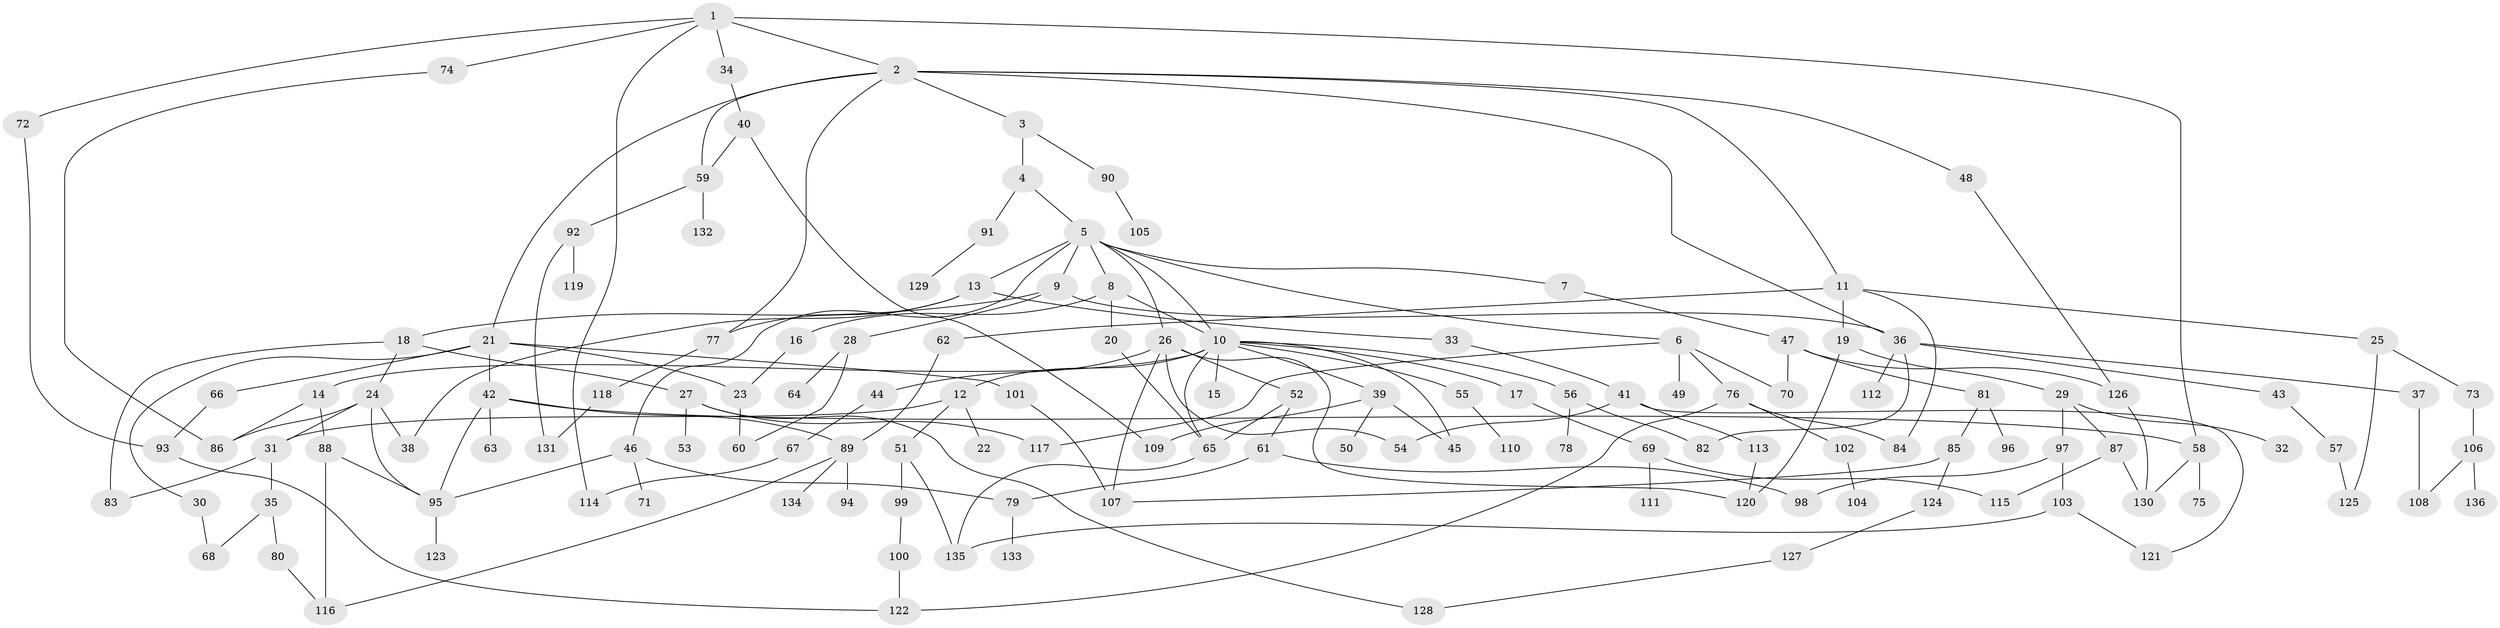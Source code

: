 // coarse degree distribution, {6: 0.043010752688172046, 11: 0.010752688172043012, 4: 0.0967741935483871, 10: 0.010752688172043012, 5: 0.06451612903225806, 2: 0.3548387096774194, 9: 0.010752688172043012, 3: 0.1935483870967742, 1: 0.1827956989247312, 7: 0.03225806451612903}
// Generated by graph-tools (version 1.1) at 2025/23/03/03/25 07:23:33]
// undirected, 136 vertices, 184 edges
graph export_dot {
graph [start="1"]
  node [color=gray90,style=filled];
  1;
  2;
  3;
  4;
  5;
  6;
  7;
  8;
  9;
  10;
  11;
  12;
  13;
  14;
  15;
  16;
  17;
  18;
  19;
  20;
  21;
  22;
  23;
  24;
  25;
  26;
  27;
  28;
  29;
  30;
  31;
  32;
  33;
  34;
  35;
  36;
  37;
  38;
  39;
  40;
  41;
  42;
  43;
  44;
  45;
  46;
  47;
  48;
  49;
  50;
  51;
  52;
  53;
  54;
  55;
  56;
  57;
  58;
  59;
  60;
  61;
  62;
  63;
  64;
  65;
  66;
  67;
  68;
  69;
  70;
  71;
  72;
  73;
  74;
  75;
  76;
  77;
  78;
  79;
  80;
  81;
  82;
  83;
  84;
  85;
  86;
  87;
  88;
  89;
  90;
  91;
  92;
  93;
  94;
  95;
  96;
  97;
  98;
  99;
  100;
  101;
  102;
  103;
  104;
  105;
  106;
  107;
  108;
  109;
  110;
  111;
  112;
  113;
  114;
  115;
  116;
  117;
  118;
  119;
  120;
  121;
  122;
  123;
  124;
  125;
  126;
  127;
  128;
  129;
  130;
  131;
  132;
  133;
  134;
  135;
  136;
  1 -- 2;
  1 -- 34;
  1 -- 72;
  1 -- 74;
  1 -- 114;
  1 -- 58;
  2 -- 3;
  2 -- 11;
  2 -- 21;
  2 -- 48;
  2 -- 59;
  2 -- 36;
  2 -- 77;
  3 -- 4;
  3 -- 90;
  4 -- 5;
  4 -- 91;
  5 -- 6;
  5 -- 7;
  5 -- 8;
  5 -- 9;
  5 -- 10;
  5 -- 13;
  5 -- 26;
  5 -- 46;
  6 -- 49;
  6 -- 70;
  6 -- 76;
  6 -- 117;
  7 -- 47;
  8 -- 16;
  8 -- 20;
  8 -- 10;
  9 -- 18;
  9 -- 28;
  9 -- 36;
  10 -- 12;
  10 -- 14;
  10 -- 15;
  10 -- 17;
  10 -- 39;
  10 -- 45;
  10 -- 55;
  10 -- 56;
  10 -- 65;
  11 -- 19;
  11 -- 25;
  11 -- 62;
  11 -- 84;
  12 -- 22;
  12 -- 31;
  12 -- 51;
  13 -- 33;
  13 -- 38;
  13 -- 77;
  14 -- 88;
  14 -- 86;
  16 -- 23;
  17 -- 69;
  18 -- 24;
  18 -- 27;
  18 -- 83;
  19 -- 29;
  19 -- 120;
  20 -- 65;
  21 -- 23;
  21 -- 30;
  21 -- 42;
  21 -- 66;
  21 -- 101;
  23 -- 60;
  24 -- 95;
  24 -- 86;
  24 -- 38;
  24 -- 31;
  25 -- 73;
  25 -- 125;
  26 -- 44;
  26 -- 52;
  26 -- 107;
  26 -- 54;
  26 -- 120;
  27 -- 53;
  27 -- 117;
  27 -- 128;
  28 -- 60;
  28 -- 64;
  29 -- 32;
  29 -- 87;
  29 -- 97;
  30 -- 68;
  31 -- 35;
  31 -- 83;
  33 -- 41;
  34 -- 40;
  35 -- 68;
  35 -- 80;
  36 -- 37;
  36 -- 43;
  36 -- 82;
  36 -- 112;
  37 -- 108;
  39 -- 50;
  39 -- 109;
  39 -- 45;
  40 -- 109;
  40 -- 59;
  41 -- 54;
  41 -- 113;
  41 -- 121;
  42 -- 58;
  42 -- 63;
  42 -- 89;
  42 -- 95;
  43 -- 57;
  44 -- 67;
  46 -- 71;
  46 -- 95;
  46 -- 79;
  47 -- 81;
  47 -- 70;
  47 -- 126;
  48 -- 126;
  51 -- 99;
  51 -- 135;
  52 -- 61;
  52 -- 65;
  55 -- 110;
  56 -- 78;
  56 -- 82;
  57 -- 125;
  58 -- 75;
  58 -- 130;
  59 -- 92;
  59 -- 132;
  61 -- 79;
  61 -- 98;
  62 -- 89;
  65 -- 135;
  66 -- 93;
  67 -- 114;
  69 -- 111;
  69 -- 115;
  72 -- 93;
  73 -- 106;
  74 -- 86;
  76 -- 102;
  76 -- 84;
  76 -- 122;
  77 -- 118;
  79 -- 133;
  80 -- 116;
  81 -- 85;
  81 -- 96;
  85 -- 107;
  85 -- 124;
  87 -- 130;
  87 -- 115;
  88 -- 116;
  88 -- 95;
  89 -- 94;
  89 -- 134;
  89 -- 116;
  90 -- 105;
  91 -- 129;
  92 -- 119;
  92 -- 131;
  93 -- 122;
  95 -- 123;
  97 -- 103;
  97 -- 98;
  99 -- 100;
  100 -- 122;
  101 -- 107;
  102 -- 104;
  103 -- 121;
  103 -- 135;
  106 -- 136;
  106 -- 108;
  113 -- 120;
  118 -- 131;
  124 -- 127;
  126 -- 130;
  127 -- 128;
}
